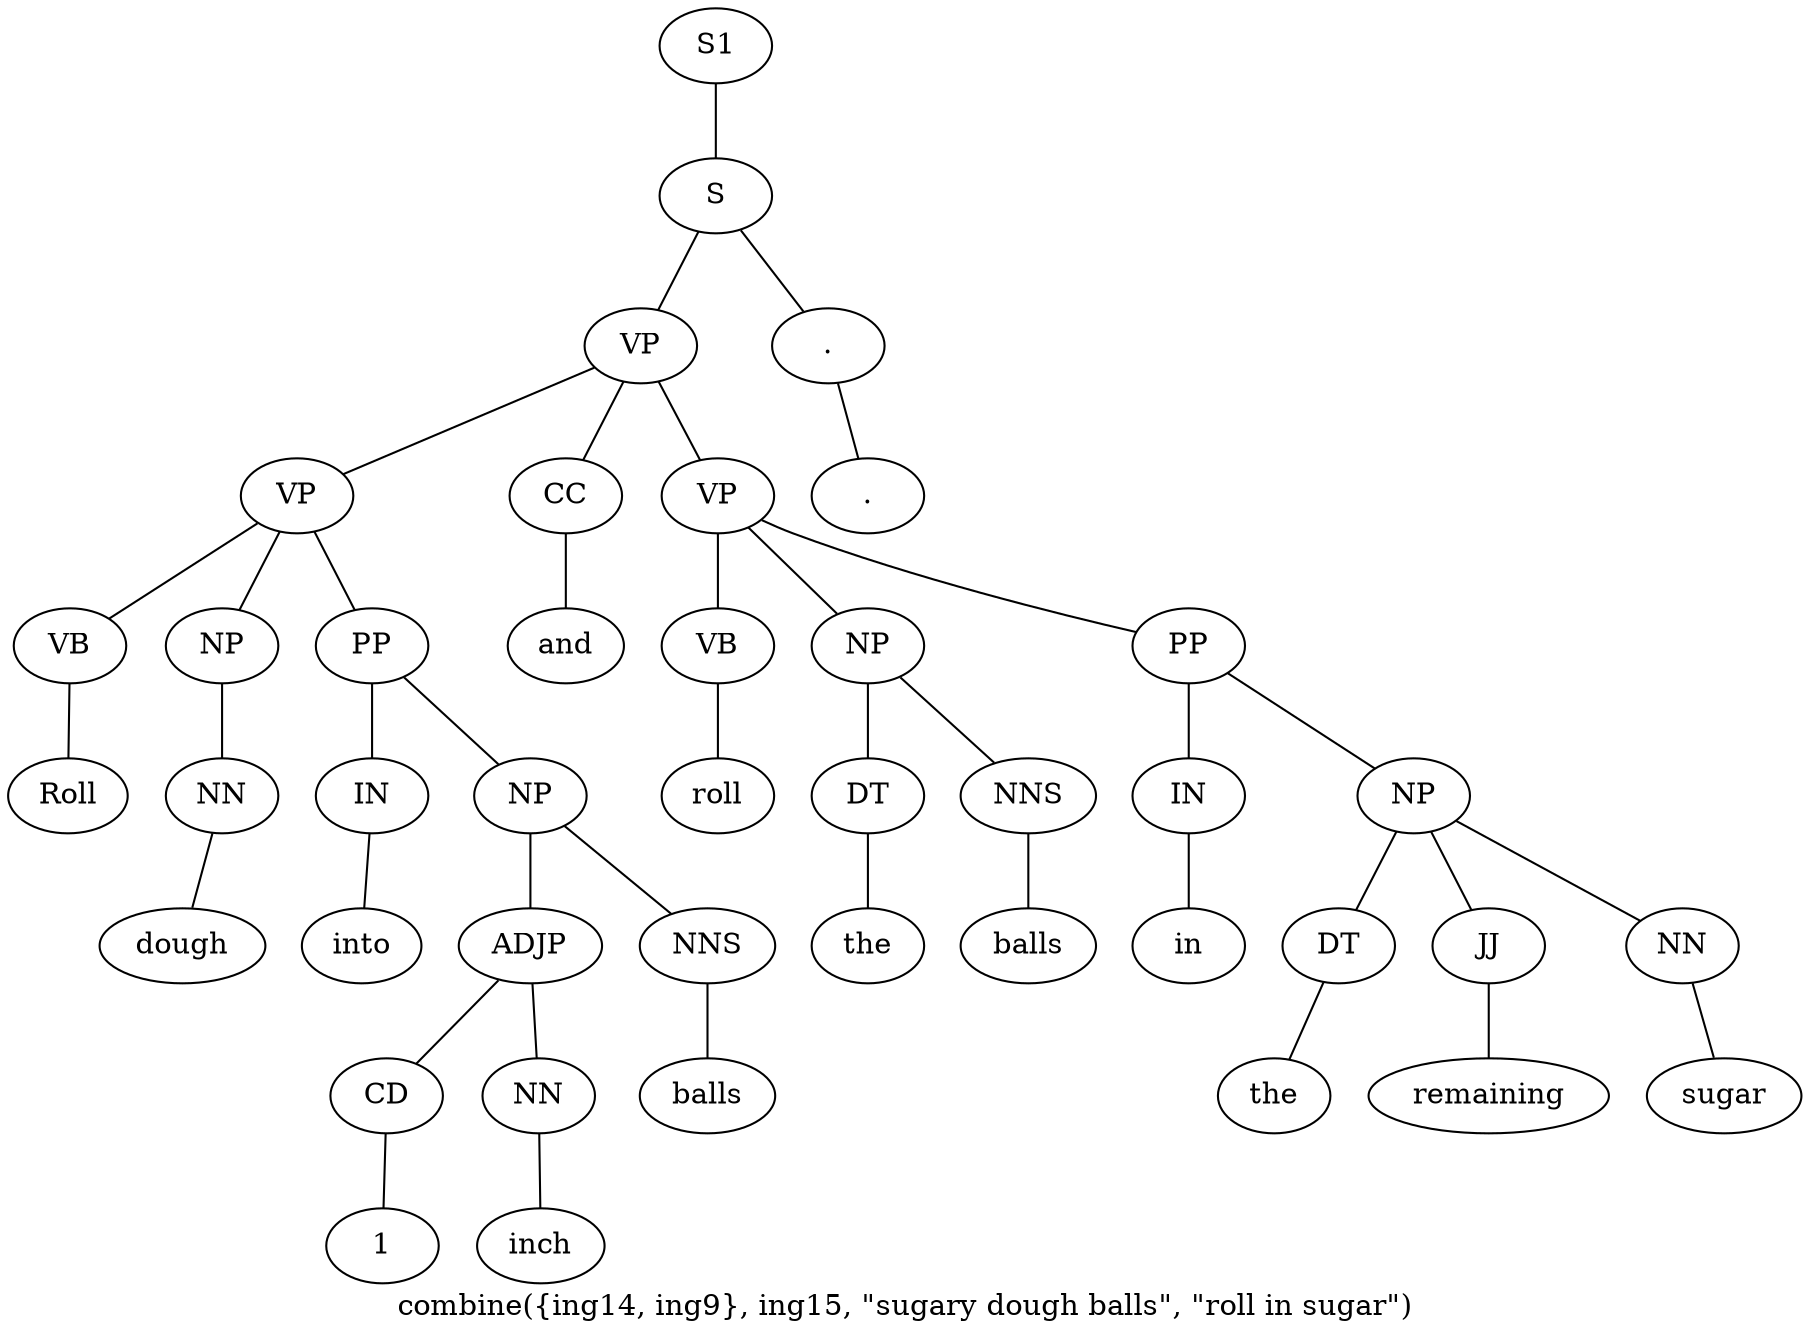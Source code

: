 graph SyntaxGraph {
	label = "combine({ing14, ing9}, ing15, \"sugary dough balls\", \"roll in sugar\")";
	Node0 [label="S1"];
	Node1 [label="S"];
	Node2 [label="VP"];
	Node3 [label="VP"];
	Node4 [label="VB"];
	Node5 [label="Roll"];
	Node6 [label="NP"];
	Node7 [label="NN"];
	Node8 [label="dough"];
	Node9 [label="PP"];
	Node10 [label="IN"];
	Node11 [label="into"];
	Node12 [label="NP"];
	Node13 [label="ADJP"];
	Node14 [label="CD"];
	Node15 [label="1"];
	Node16 [label="NN"];
	Node17 [label="inch"];
	Node18 [label="NNS"];
	Node19 [label="balls"];
	Node20 [label="CC"];
	Node21 [label="and"];
	Node22 [label="VP"];
	Node23 [label="VB"];
	Node24 [label="roll"];
	Node25 [label="NP"];
	Node26 [label="DT"];
	Node27 [label="the"];
	Node28 [label="NNS"];
	Node29 [label="balls"];
	Node30 [label="PP"];
	Node31 [label="IN"];
	Node32 [label="in"];
	Node33 [label="NP"];
	Node34 [label="DT"];
	Node35 [label="the"];
	Node36 [label="JJ"];
	Node37 [label="remaining"];
	Node38 [label="NN"];
	Node39 [label="sugar"];
	Node40 [label="."];
	Node41 [label="."];

	Node0 -- Node1;
	Node1 -- Node2;
	Node1 -- Node40;
	Node2 -- Node3;
	Node2 -- Node20;
	Node2 -- Node22;
	Node3 -- Node4;
	Node3 -- Node6;
	Node3 -- Node9;
	Node4 -- Node5;
	Node6 -- Node7;
	Node7 -- Node8;
	Node9 -- Node10;
	Node9 -- Node12;
	Node10 -- Node11;
	Node12 -- Node13;
	Node12 -- Node18;
	Node13 -- Node14;
	Node13 -- Node16;
	Node14 -- Node15;
	Node16 -- Node17;
	Node18 -- Node19;
	Node20 -- Node21;
	Node22 -- Node23;
	Node22 -- Node25;
	Node22 -- Node30;
	Node23 -- Node24;
	Node25 -- Node26;
	Node25 -- Node28;
	Node26 -- Node27;
	Node28 -- Node29;
	Node30 -- Node31;
	Node30 -- Node33;
	Node31 -- Node32;
	Node33 -- Node34;
	Node33 -- Node36;
	Node33 -- Node38;
	Node34 -- Node35;
	Node36 -- Node37;
	Node38 -- Node39;
	Node40 -- Node41;
}
